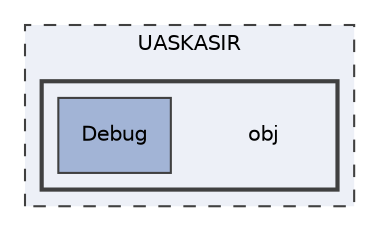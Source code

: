 digraph "UASKASIR/obj"
{
 // LATEX_PDF_SIZE
  edge [fontname="Helvetica",fontsize="10",labelfontname="Helvetica",labelfontsize="10"];
  node [fontname="Helvetica",fontsize="10",shape=record];
  compound=true
  subgraph clusterdir_753985e2ff9c14113edaef62696a830e {
    graph [ bgcolor="#edf0f7", pencolor="grey25", style="filled,dashed,", label="UASKASIR", fontname="Helvetica", fontsize="10", URL="dir_753985e2ff9c14113edaef62696a830e.html"]
  subgraph clusterdir_b089c71d028288c804656982da7594a5 {
    graph [ bgcolor="#edf0f7", pencolor="grey25", style="filled,bold,", label="", fontname="Helvetica", fontsize="10", URL="dir_b089c71d028288c804656982da7594a5.html"]
    dir_b089c71d028288c804656982da7594a5 [shape=plaintext, label="obj"];
  dir_dbe4806497fbd6a4e971df703e54c9e3 [shape=box, label="Debug", style="filled,", fillcolor="#a2b4d6", color="grey25", URL="dir_dbe4806497fbd6a4e971df703e54c9e3.html"];
  }
  }
}
